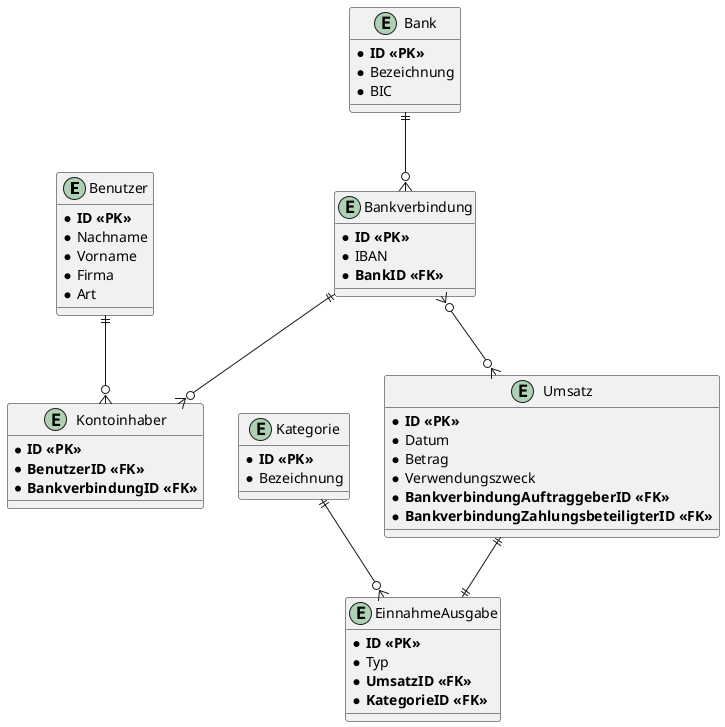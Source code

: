 @startuml
entity Benutzer
{
    * **ID <<PK>>**
    * Nachname
    * Vorname
    * Firma
    * Art
}

entity Bank
{
    * **ID <<PK>>**
    * Bezeichnung
    * BIC
}

entity Kontoinhaber
{
    * **ID <<PK>>**
    * **BenutzerID <<FK>>**
    * **BankverbindungID <<FK>>**
}

entity Bankverbindung
{
    * **ID <<PK>>**
    * IBAN
    * **BankID <<FK>>**
}

entity Umsatz
{
    * **ID <<PK>>**
    * Datum
    * Betrag
    * Verwendungszweck
    * **BankverbindungAuftraggeberID <<FK>>**
    * **BankverbindungZahlungsbeteiligterID <<FK>>**
}

entity EinnahmeAusgabe
{
    * **ID <<PK>>**
    * Typ
    * **UmsatzID <<FK>>**
    * **KategorieID <<FK>>**
}

entity Kategorie
{
    * **ID <<PK>>**
    * Bezeichnung
}

Benutzer ||--o{ Kontoinhaber
Bankverbindung ||--o{ Kontoinhaber
Bank ||--o{ Bankverbindung
Bankverbindung }o--o{ Umsatz
Kategorie ||--o{ EinnahmeAusgabe
Umsatz ||--|| EinnahmeAusgabe
@enduml
